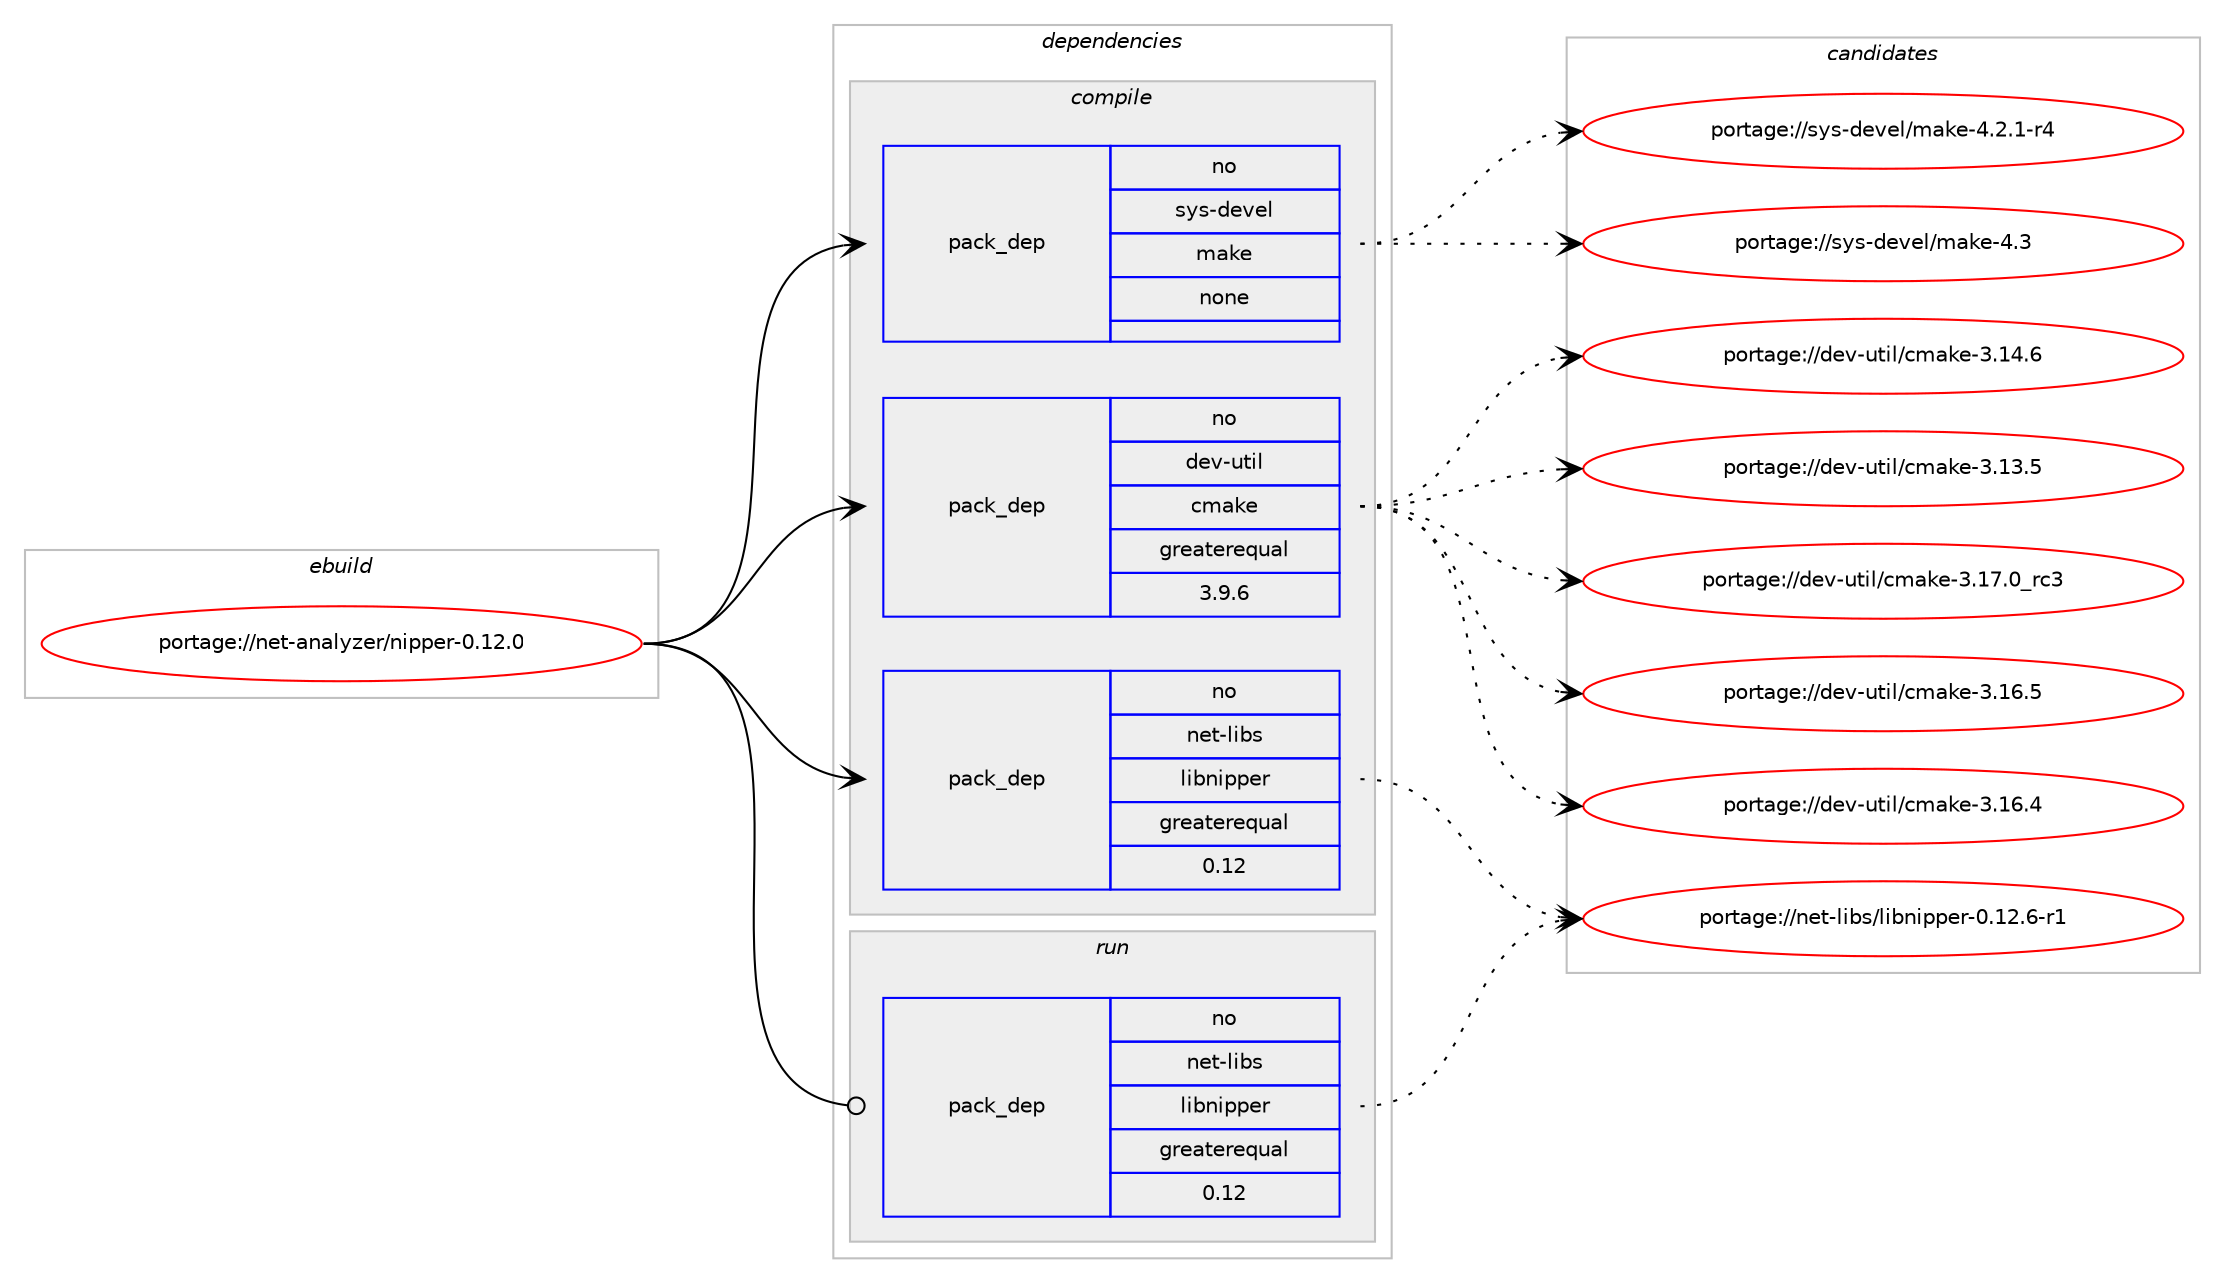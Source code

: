 digraph prolog {

# *************
# Graph options
# *************

newrank=true;
concentrate=true;
compound=true;
graph [rankdir=LR,fontname=Helvetica,fontsize=10,ranksep=1.5];#, ranksep=2.5, nodesep=0.2];
edge  [arrowhead=vee];
node  [fontname=Helvetica,fontsize=10];

# **********
# The ebuild
# **********

subgraph cluster_leftcol {
color=gray;
rank=same;
label=<<i>ebuild</i>>;
id [label="portage://net-analyzer/nipper-0.12.0", color=red, width=4, href="../net-analyzer/nipper-0.12.0.svg"];
}

# ****************
# The dependencies
# ****************

subgraph cluster_midcol {
color=gray;
label=<<i>dependencies</i>>;
subgraph cluster_compile {
fillcolor="#eeeeee";
style=filled;
label=<<i>compile</i>>;
subgraph pack50444 {
dependency64958 [label=<<TABLE BORDER="0" CELLBORDER="1" CELLSPACING="0" CELLPADDING="4" WIDTH="220"><TR><TD ROWSPAN="6" CELLPADDING="30">pack_dep</TD></TR><TR><TD WIDTH="110">no</TD></TR><TR><TD>dev-util</TD></TR><TR><TD>cmake</TD></TR><TR><TD>greaterequal</TD></TR><TR><TD>3.9.6</TD></TR></TABLE>>, shape=none, color=blue];
}
id:e -> dependency64958:w [weight=20,style="solid",arrowhead="vee"];
subgraph pack50445 {
dependency64959 [label=<<TABLE BORDER="0" CELLBORDER="1" CELLSPACING="0" CELLPADDING="4" WIDTH="220"><TR><TD ROWSPAN="6" CELLPADDING="30">pack_dep</TD></TR><TR><TD WIDTH="110">no</TD></TR><TR><TD>net-libs</TD></TR><TR><TD>libnipper</TD></TR><TR><TD>greaterequal</TD></TR><TR><TD>0.12</TD></TR></TABLE>>, shape=none, color=blue];
}
id:e -> dependency64959:w [weight=20,style="solid",arrowhead="vee"];
subgraph pack50446 {
dependency64960 [label=<<TABLE BORDER="0" CELLBORDER="1" CELLSPACING="0" CELLPADDING="4" WIDTH="220"><TR><TD ROWSPAN="6" CELLPADDING="30">pack_dep</TD></TR><TR><TD WIDTH="110">no</TD></TR><TR><TD>sys-devel</TD></TR><TR><TD>make</TD></TR><TR><TD>none</TD></TR><TR><TD></TD></TR></TABLE>>, shape=none, color=blue];
}
id:e -> dependency64960:w [weight=20,style="solid",arrowhead="vee"];
}
subgraph cluster_compileandrun {
fillcolor="#eeeeee";
style=filled;
label=<<i>compile and run</i>>;
}
subgraph cluster_run {
fillcolor="#eeeeee";
style=filled;
label=<<i>run</i>>;
subgraph pack50447 {
dependency64961 [label=<<TABLE BORDER="0" CELLBORDER="1" CELLSPACING="0" CELLPADDING="4" WIDTH="220"><TR><TD ROWSPAN="6" CELLPADDING="30">pack_dep</TD></TR><TR><TD WIDTH="110">no</TD></TR><TR><TD>net-libs</TD></TR><TR><TD>libnipper</TD></TR><TR><TD>greaterequal</TD></TR><TR><TD>0.12</TD></TR></TABLE>>, shape=none, color=blue];
}
id:e -> dependency64961:w [weight=20,style="solid",arrowhead="odot"];
}
}

# **************
# The candidates
# **************

subgraph cluster_choices {
rank=same;
color=gray;
label=<<i>candidates</i>>;

subgraph choice50444 {
color=black;
nodesep=1;
choice1001011184511711610510847991099710710145514649554648951149951 [label="portage://dev-util/cmake-3.17.0_rc3", color=red, width=4,href="../dev-util/cmake-3.17.0_rc3.svg"];
choice1001011184511711610510847991099710710145514649544653 [label="portage://dev-util/cmake-3.16.5", color=red, width=4,href="../dev-util/cmake-3.16.5.svg"];
choice1001011184511711610510847991099710710145514649544652 [label="portage://dev-util/cmake-3.16.4", color=red, width=4,href="../dev-util/cmake-3.16.4.svg"];
choice1001011184511711610510847991099710710145514649524654 [label="portage://dev-util/cmake-3.14.6", color=red, width=4,href="../dev-util/cmake-3.14.6.svg"];
choice1001011184511711610510847991099710710145514649514653 [label="portage://dev-util/cmake-3.13.5", color=red, width=4,href="../dev-util/cmake-3.13.5.svg"];
dependency64958:e -> choice1001011184511711610510847991099710710145514649554648951149951:w [style=dotted,weight="100"];
dependency64958:e -> choice1001011184511711610510847991099710710145514649544653:w [style=dotted,weight="100"];
dependency64958:e -> choice1001011184511711610510847991099710710145514649544652:w [style=dotted,weight="100"];
dependency64958:e -> choice1001011184511711610510847991099710710145514649524654:w [style=dotted,weight="100"];
dependency64958:e -> choice1001011184511711610510847991099710710145514649514653:w [style=dotted,weight="100"];
}
subgraph choice50445 {
color=black;
nodesep=1;
choice11010111645108105981154710810598110105112112101114454846495046544511449 [label="portage://net-libs/libnipper-0.12.6-r1", color=red, width=4,href="../net-libs/libnipper-0.12.6-r1.svg"];
dependency64959:e -> choice11010111645108105981154710810598110105112112101114454846495046544511449:w [style=dotted,weight="100"];
}
subgraph choice50446 {
color=black;
nodesep=1;
choice11512111545100101118101108471099710710145524651 [label="portage://sys-devel/make-4.3", color=red, width=4,href="../sys-devel/make-4.3.svg"];
choice1151211154510010111810110847109971071014552465046494511452 [label="portage://sys-devel/make-4.2.1-r4", color=red, width=4,href="../sys-devel/make-4.2.1-r4.svg"];
dependency64960:e -> choice11512111545100101118101108471099710710145524651:w [style=dotted,weight="100"];
dependency64960:e -> choice1151211154510010111810110847109971071014552465046494511452:w [style=dotted,weight="100"];
}
subgraph choice50447 {
color=black;
nodesep=1;
choice11010111645108105981154710810598110105112112101114454846495046544511449 [label="portage://net-libs/libnipper-0.12.6-r1", color=red, width=4,href="../net-libs/libnipper-0.12.6-r1.svg"];
dependency64961:e -> choice11010111645108105981154710810598110105112112101114454846495046544511449:w [style=dotted,weight="100"];
}
}

}
